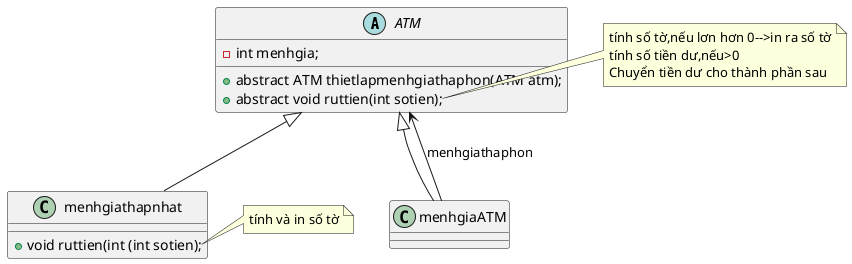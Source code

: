 @startuml
'https://plantuml.com/class-diagram

abstract class ATM{
-int menhgia;
+abstract ATM thietlapmenhgiathaphon(ATM atm);
+abstract void ruttien(int sotien);
}
class menhgiathapnhat{
+void ruttien(int (int sotien);
}
ATM<|--menhgiaATM
ATM<|--menhgiathapnhat
menhgiaATM-->ATM:menhgiathaphon

note right of ATM::ruttien
    tính số tờ,nếu lơn hơn 0-->in ra số tờ
    tính số tiền dư,nếu>0
    Chuyển tiền dư cho thành phần sau
end note
note left of menhgiathapnhat::ruttien
    tính và in số tờ
end note
@enduml